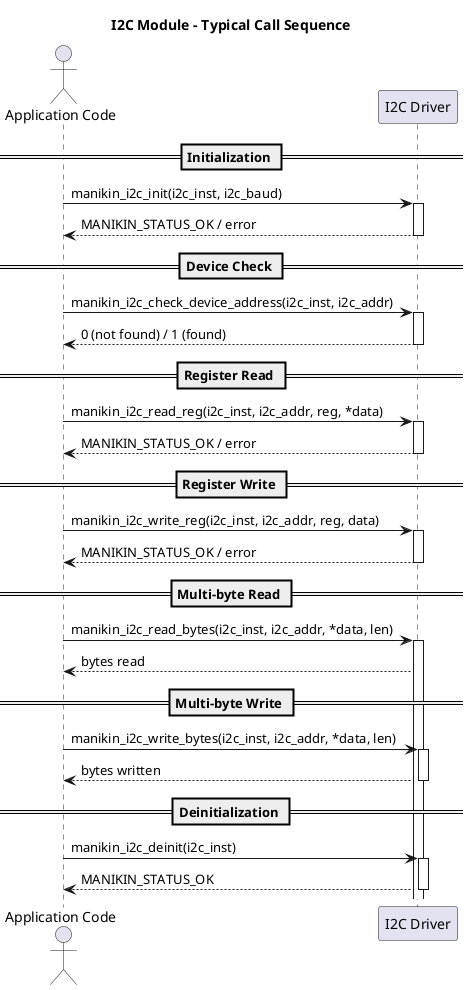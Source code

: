 @startuml
title I2C Module - Typical Call Sequence

actor "Application Code" as App
participant "I2C Driver" as I2C

== Initialization ==
App -> I2C : manikin_i2c_init(i2c_inst, i2c_baud)
activate I2C
I2C --> App : MANIKIN_STATUS_OK / error
deactivate I2C

== Device Check ==
App -> I2C : manikin_i2c_check_device_address(i2c_inst, i2c_addr)
activate I2C
I2C --> App : 0 (not found) / 1 (found)
deactivate I2C

== Register Read ==
App -> I2C : manikin_i2c_read_reg(i2c_inst, i2c_addr, reg, *data)
activate I2C
I2C --> App : MANIKIN_STATUS_OK / error
deactivate I2C

== Register Write ==
App -> I2C : manikin_i2c_write_reg(i2c_inst, i2c_addr, reg, data)
activate I2C
I2C --> App : MANIKIN_STATUS_OK / error
deactivate I2C

== Multi-byte Read ==
App -> I2C : manikin_i2c_read_bytes(i2c_inst, i2c_addr, *data, len)
activate I2C
I2C --> App : bytes read

== Multi-byte Write ==
App -> I2C : manikin_i2c_write_bytes(i2c_inst, i2c_addr, *data, len)
activate I2C
I2C --> App : bytes written
deactivate I2C

== Deinitialization ==
App -> I2C : manikin_i2c_deinit(i2c_inst)
activate I2C
I2C --> App : MANIKIN_STATUS_OK
deactivate I2C

@enduml
